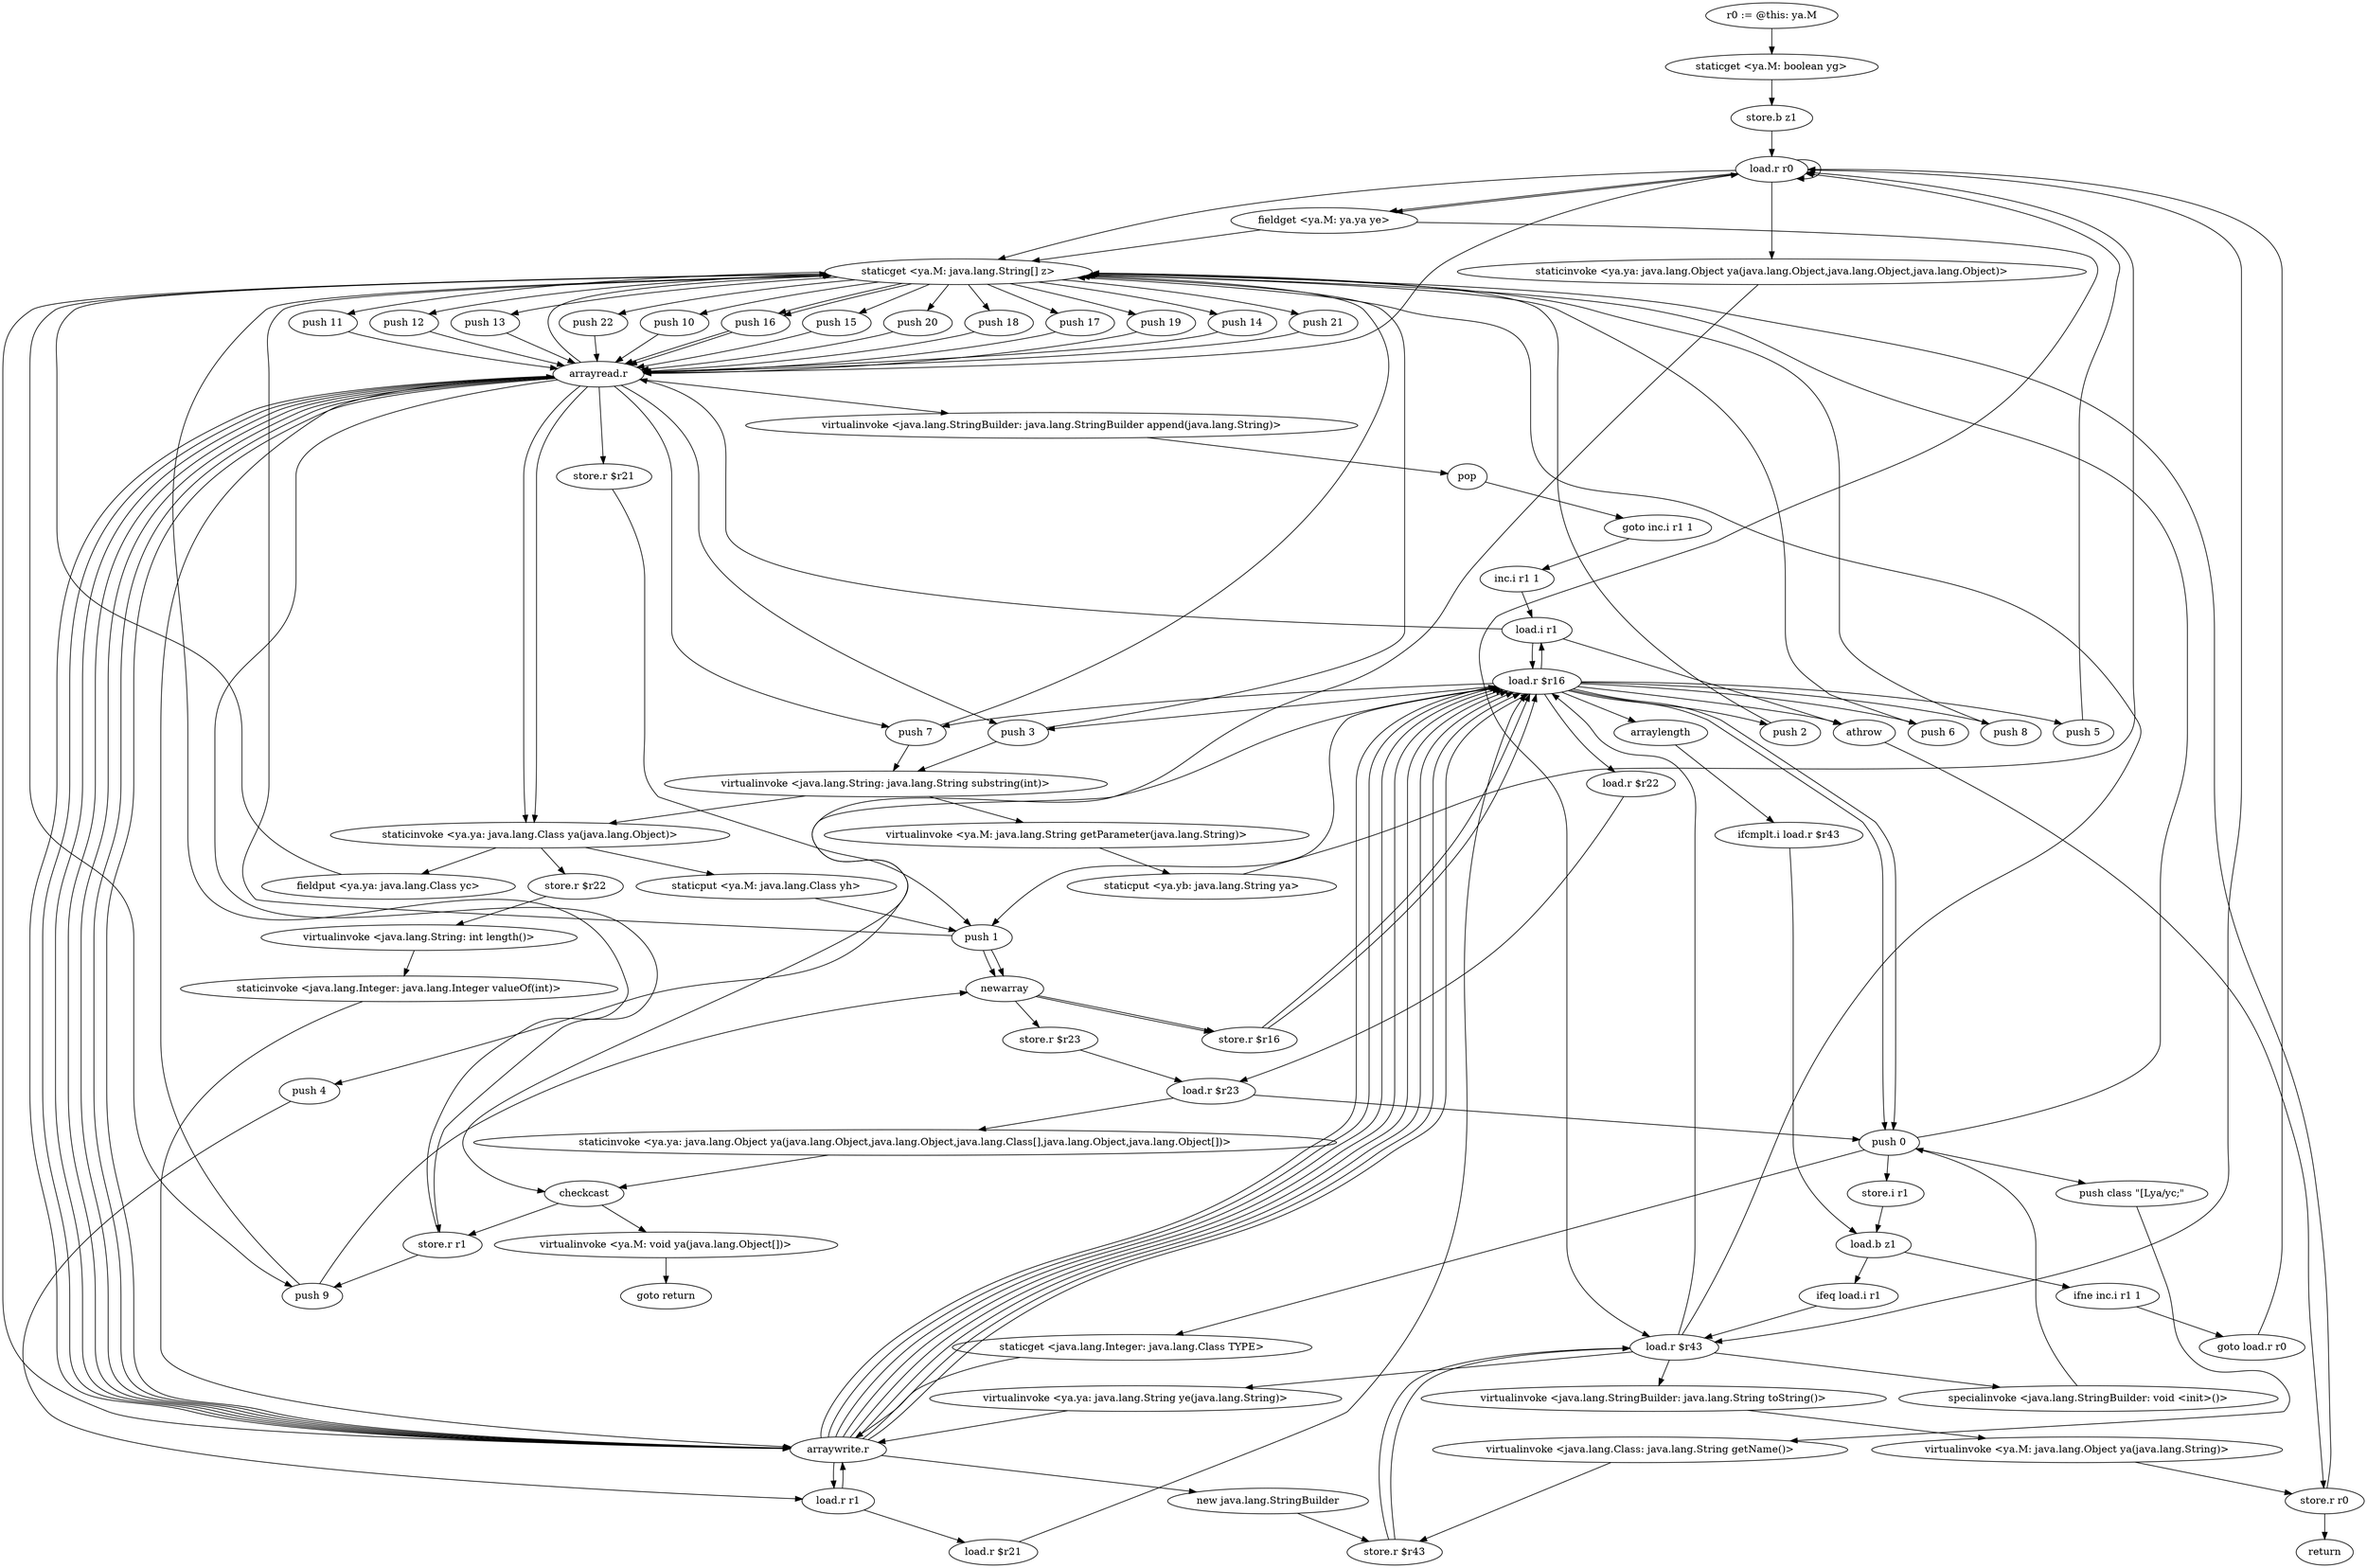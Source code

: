 digraph "" {
    "r0 := @this: ya.M"
    "staticget <ya.M: boolean yg>"
    "r0 := @this: ya.M"->"staticget <ya.M: boolean yg>";
    "store.b z1"
    "staticget <ya.M: boolean yg>"->"store.b z1";
    "load.r r0"
    "store.b z1"->"load.r r0";
    "fieldget <ya.M: ya.ya ye>"
    "load.r r0"->"fieldget <ya.M: ya.ya ye>";
    "staticget <ya.M: java.lang.String[] z>"
    "fieldget <ya.M: ya.ya ye>"->"staticget <ya.M: java.lang.String[] z>";
    "push 22"
    "staticget <ya.M: java.lang.String[] z>"->"push 22";
    "arrayread.r"
    "push 22"->"arrayread.r";
    "push 7"
    "arrayread.r"->"push 7";
    "virtualinvoke <java.lang.String: java.lang.String substring(int)>"
    "push 7"->"virtualinvoke <java.lang.String: java.lang.String substring(int)>";
    "staticinvoke <ya.ya: java.lang.Class ya(java.lang.Object)>"
    "virtualinvoke <java.lang.String: java.lang.String substring(int)>"->"staticinvoke <ya.ya: java.lang.Class ya(java.lang.Object)>";
    "fieldput <ya.ya: java.lang.Class yc>"
    "staticinvoke <ya.ya: java.lang.Class ya(java.lang.Object)>"->"fieldput <ya.ya: java.lang.Class yc>";
    "fieldput <ya.ya: java.lang.Class yc>"->"staticget <ya.M: java.lang.String[] z>";
    "push 10"
    "staticget <ya.M: java.lang.String[] z>"->"push 10";
    "push 10"->"arrayread.r";
    "arrayread.r"->"staticinvoke <ya.ya: java.lang.Class ya(java.lang.Object)>";
    "staticput <ya.M: java.lang.Class yh>"
    "staticinvoke <ya.ya: java.lang.Class ya(java.lang.Object)>"->"staticput <ya.M: java.lang.Class yh>";
    "push 1"
    "staticput <ya.M: java.lang.Class yh>"->"push 1";
    "newarray"
    "push 1"->"newarray";
    "store.r $r23"
    "newarray"->"store.r $r23";
    "load.r $r23"
    "store.r $r23"->"load.r $r23";
    "push 0"
    "load.r $r23"->"push 0";
    "push class \"[Lya/yc;\""
    "push 0"->"push class \"[Lya/yc;\"";
    "virtualinvoke <java.lang.Class: java.lang.String getName()>"
    "push class \"[Lya/yc;\""->"virtualinvoke <java.lang.Class: java.lang.String getName()>";
    "store.r $r43"
    "virtualinvoke <java.lang.Class: java.lang.String getName()>"->"store.r $r43";
    "load.r $r43"
    "store.r $r43"->"load.r $r43";
    "load.r $r43"->"staticget <ya.M: java.lang.String[] z>";
    "push 16"
    "staticget <ya.M: java.lang.String[] z>"->"push 16";
    "push 16"->"arrayread.r";
    "store.r r1"
    "arrayread.r"->"store.r r1";
    "store.r r1"->"staticget <ya.M: java.lang.String[] z>";
    "push 9"
    "staticget <ya.M: java.lang.String[] z>"->"push 9";
    "push 9"->"arrayread.r";
    "store.r $r21"
    "arrayread.r"->"store.r $r21";
    "store.r $r21"->"push 1";
    "push 1"->"newarray";
    "store.r $r16"
    "newarray"->"store.r $r16";
    "load.r $r16"
    "store.r $r16"->"load.r $r16";
    "load.r $r16"->"push 0";
    "staticget <java.lang.Integer: java.lang.Class TYPE>"
    "push 0"->"staticget <java.lang.Integer: java.lang.Class TYPE>";
    "arraywrite.r"
    "staticget <java.lang.Integer: java.lang.Class TYPE>"->"arraywrite.r";
    "arraywrite.r"->"staticget <ya.M: java.lang.String[] z>";
    "staticget <ya.M: java.lang.String[] z>"->"push 16";
    "push 16"->"arrayread.r";
    "arrayread.r"->"staticinvoke <ya.ya: java.lang.Class ya(java.lang.Object)>";
    "store.r $r22"
    "staticinvoke <ya.ya: java.lang.Class ya(java.lang.Object)>"->"store.r $r22";
    "virtualinvoke <java.lang.String: int length()>"
    "store.r $r22"->"virtualinvoke <java.lang.String: int length()>";
    "staticinvoke <java.lang.Integer: java.lang.Integer valueOf(int)>"
    "virtualinvoke <java.lang.String: int length()>"->"staticinvoke <java.lang.Integer: java.lang.Integer valueOf(int)>";
    "staticinvoke <java.lang.Integer: java.lang.Integer valueOf(int)>"->"arraywrite.r";
    "load.r r1"
    "arraywrite.r"->"load.r r1";
    "load.r $r21"
    "load.r r1"->"load.r $r21";
    "load.r $r21"->"load.r $r16";
    "load.r $r22"
    "load.r $r16"->"load.r $r22";
    "load.r $r22"->"load.r $r23";
    "staticinvoke <ya.ya: java.lang.Object ya(java.lang.Object,java.lang.Object,java.lang.Class[],java.lang.Object,java.lang.Object[])>"
    "load.r $r23"->"staticinvoke <ya.ya: java.lang.Object ya(java.lang.Object,java.lang.Object,java.lang.Class[],java.lang.Object,java.lang.Object[])>";
    "checkcast"
    "staticinvoke <ya.ya: java.lang.Object ya(java.lang.Object,java.lang.Object,java.lang.Class[],java.lang.Object,java.lang.Object[])>"->"checkcast";
    "checkcast"->"store.r r1";
    "store.r r1"->"push 9";
    "push 9"->"newarray";
    "newarray"->"store.r $r16";
    "store.r $r16"->"load.r $r16";
    "load.r $r16"->"push 0";
    "push 0"->"staticget <ya.M: java.lang.String[] z>";
    "push 15"
    "staticget <ya.M: java.lang.String[] z>"->"push 15";
    "push 15"->"arrayread.r";
    "arrayread.r"->"arraywrite.r";
    "arraywrite.r"->"load.r $r16";
    "load.r $r16"->"push 1";
    "push 1"->"staticget <ya.M: java.lang.String[] z>";
    "push 20"
    "staticget <ya.M: java.lang.String[] z>"->"push 20";
    "push 20"->"arrayread.r";
    "arrayread.r"->"arraywrite.r";
    "arraywrite.r"->"load.r $r16";
    "push 2"
    "load.r $r16"->"push 2";
    "push 2"->"staticget <ya.M: java.lang.String[] z>";
    "push 18"
    "staticget <ya.M: java.lang.String[] z>"->"push 18";
    "push 18"->"arrayread.r";
    "arrayread.r"->"arraywrite.r";
    "arraywrite.r"->"load.r $r16";
    "push 3"
    "load.r $r16"->"push 3";
    "push 3"->"staticget <ya.M: java.lang.String[] z>";
    "push 17"
    "staticget <ya.M: java.lang.String[] z>"->"push 17";
    "push 17"->"arrayread.r";
    "arrayread.r"->"arraywrite.r";
    "arraywrite.r"->"load.r $r16";
    "push 4"
    "load.r $r16"->"push 4";
    "push 4"->"load.r r1";
    "load.r r1"->"arraywrite.r";
    "arraywrite.r"->"load.r $r16";
    "push 5"
    "load.r $r16"->"push 5";
    "push 5"->"load.r r0";
    "load.r r0"->"fieldget <ya.M: ya.ya ye>";
    "fieldget <ya.M: ya.ya ye>"->"load.r $r43";
    "virtualinvoke <ya.ya: java.lang.String ye(java.lang.String)>"
    "load.r $r43"->"virtualinvoke <ya.ya: java.lang.String ye(java.lang.String)>";
    "virtualinvoke <ya.ya: java.lang.String ye(java.lang.String)>"->"arraywrite.r";
    "arraywrite.r"->"load.r $r16";
    "push 6"
    "load.r $r16"->"push 6";
    "push 6"->"staticget <ya.M: java.lang.String[] z>";
    "push 19"
    "staticget <ya.M: java.lang.String[] z>"->"push 19";
    "push 19"->"arrayread.r";
    "arrayread.r"->"arraywrite.r";
    "arraywrite.r"->"load.r $r16";
    "load.r $r16"->"push 7";
    "push 7"->"staticget <ya.M: java.lang.String[] z>";
    "push 14"
    "staticget <ya.M: java.lang.String[] z>"->"push 14";
    "push 14"->"arrayread.r";
    "arrayread.r"->"arraywrite.r";
    "arraywrite.r"->"load.r $r16";
    "push 8"
    "load.r $r16"->"push 8";
    "push 8"->"staticget <ya.M: java.lang.String[] z>";
    "push 21"
    "staticget <ya.M: java.lang.String[] z>"->"push 21";
    "push 21"->"arrayread.r";
    "arrayread.r"->"arraywrite.r";
    "new java.lang.StringBuilder"
    "arraywrite.r"->"new java.lang.StringBuilder";
    "new java.lang.StringBuilder"->"store.r $r43";
    "store.r $r43"->"load.r $r43";
    "specialinvoke <java.lang.StringBuilder: void <init>()>"
    "load.r $r43"->"specialinvoke <java.lang.StringBuilder: void <init>()>";
    "specialinvoke <java.lang.StringBuilder: void <init>()>"->"push 0";
    "store.i r1"
    "push 0"->"store.i r1";
    "load.b z1"
    "store.i r1"->"load.b z1";
    "ifeq load.i r1"
    "load.b z1"->"ifeq load.i r1";
    "ifeq load.i r1"->"load.r $r43";
    "load.r $r43"->"load.r $r16";
    "load.i r1"
    "load.r $r16"->"load.i r1";
    "athrow"
    "load.i r1"->"athrow";
    "store.r r0"
    "athrow"->"store.r r0";
    "return"
    "store.r r0"->"return";
    "load.i r1"->"arrayread.r";
    "virtualinvoke <java.lang.StringBuilder: java.lang.StringBuilder append(java.lang.String)>"
    "arrayread.r"->"virtualinvoke <java.lang.StringBuilder: java.lang.StringBuilder append(java.lang.String)>";
    "pop"
    "virtualinvoke <java.lang.StringBuilder: java.lang.StringBuilder append(java.lang.String)>"->"pop";
    "goto inc.i r1 1"
    "pop"->"goto inc.i r1 1";
    "inc.i r1 1"
    "goto inc.i r1 1"->"inc.i r1 1";
    "inc.i r1 1"->"load.i r1";
    "load.i r1"->"load.r $r16";
    "load.r $r16"->"athrow";
    "arraylength"
    "load.r $r16"->"arraylength";
    "ifcmplt.i load.r $r43"
    "arraylength"->"ifcmplt.i load.r $r43";
    "ifcmplt.i load.r $r43"->"load.b z1";
    "ifne inc.i r1 1"
    "load.b z1"->"ifne inc.i r1 1";
    "goto load.r r0"
    "ifne inc.i r1 1"->"goto load.r r0";
    "goto load.r r0"->"load.r r0";
    "load.r r0"->"staticget <ya.M: java.lang.String[] z>";
    "push 11"
    "staticget <ya.M: java.lang.String[] z>"->"push 11";
    "push 11"->"arrayread.r";
    "arrayread.r"->"push 3";
    "push 3"->"virtualinvoke <java.lang.String: java.lang.String substring(int)>";
    "virtualinvoke <ya.M: java.lang.String getParameter(java.lang.String)>"
    "virtualinvoke <java.lang.String: java.lang.String substring(int)>"->"virtualinvoke <ya.M: java.lang.String getParameter(java.lang.String)>";
    "staticput <ya.yb: java.lang.String ya>"
    "virtualinvoke <ya.M: java.lang.String getParameter(java.lang.String)>"->"staticput <ya.yb: java.lang.String ya>";
    "staticput <ya.yb: java.lang.String ya>"->"load.r r0";
    "load.r r0"->"load.r r0";
    "load.r r0"->"load.r $r43";
    "virtualinvoke <java.lang.StringBuilder: java.lang.String toString()>"
    "load.r $r43"->"virtualinvoke <java.lang.StringBuilder: java.lang.String toString()>";
    "virtualinvoke <ya.M: java.lang.Object ya(java.lang.String)>"
    "virtualinvoke <java.lang.StringBuilder: java.lang.String toString()>"->"virtualinvoke <ya.M: java.lang.Object ya(java.lang.String)>";
    "virtualinvoke <ya.M: java.lang.Object ya(java.lang.String)>"->"store.r r0";
    "store.r r0"->"staticget <ya.M: java.lang.String[] z>";
    "push 12"
    "staticget <ya.M: java.lang.String[] z>"->"push 12";
    "push 12"->"arrayread.r";
    "arrayread.r"->"staticget <ya.M: java.lang.String[] z>";
    "push 13"
    "staticget <ya.M: java.lang.String[] z>"->"push 13";
    "push 13"->"arrayread.r";
    "arrayread.r"->"load.r r0";
    "staticinvoke <ya.ya: java.lang.Object ya(java.lang.Object,java.lang.Object,java.lang.Object)>"
    "load.r r0"->"staticinvoke <ya.ya: java.lang.Object ya(java.lang.Object,java.lang.Object,java.lang.Object)>";
    "staticinvoke <ya.ya: java.lang.Object ya(java.lang.Object,java.lang.Object,java.lang.Object)>"->"checkcast";
    "virtualinvoke <ya.M: void ya(java.lang.Object[])>"
    "checkcast"->"virtualinvoke <ya.M: void ya(java.lang.Object[])>";
    "goto return"
    "virtualinvoke <ya.M: void ya(java.lang.Object[])>"->"goto return";
}

